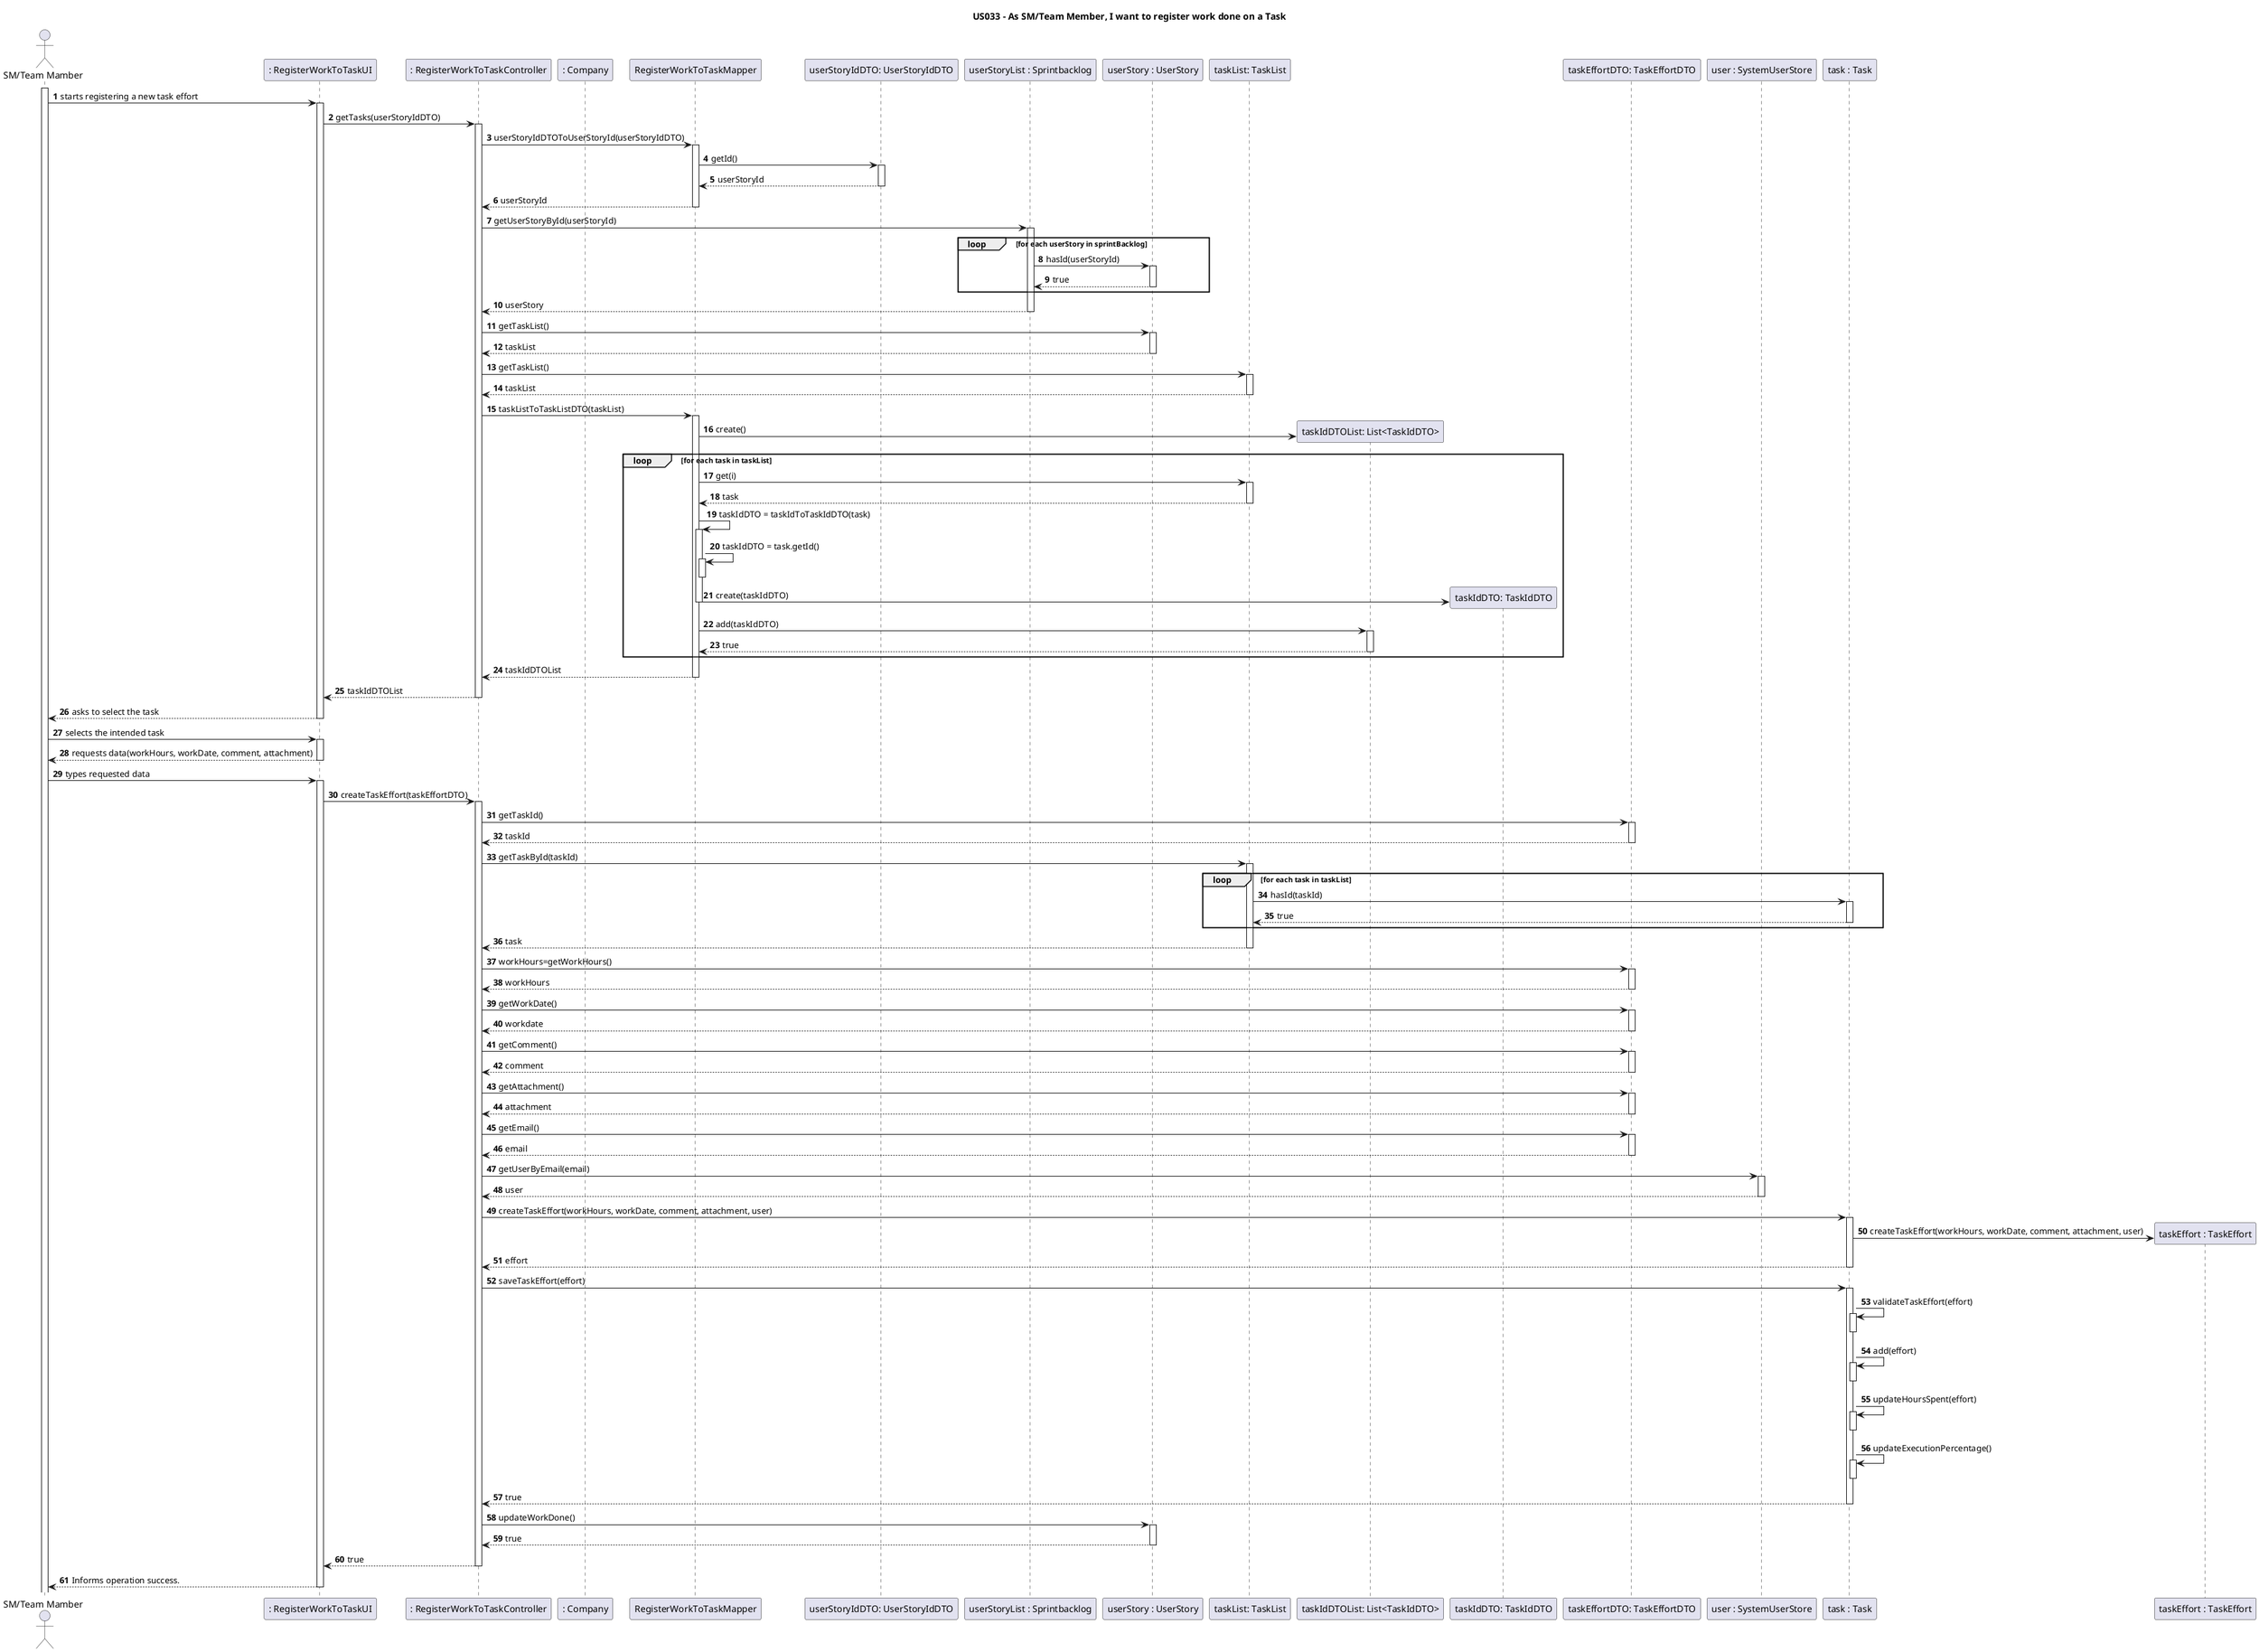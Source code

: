 @startuml
'https://plantuml.com/sequence-diagram

title US033 - As SM/Team Member, I want to register work done on a Task

autoactivate on
autonumber

actor "SM/Team Mamber" as User
participant ": RegisterWorkToTaskUI" as Ui
participant ": RegisterWorkToTaskController" as Ctrl
participant ": Company" as company
participant "RegisterWorkToTaskMapper" as mapper
participant "userStoryIdDTO: UserStoryIdDTO" as userStoryIdDTO
participant "userStoryList : Sprintbacklog" as sprintBacklog
participant "userStory : UserStory" as userStory
participant "taskList: TaskList" as taskList
participant "taskIdDTOList: List<TaskIdDTO>" as taskIdDTOList
participant "taskIdDTO: TaskIdDTO" as taskIdDTO
participant "taskEffortDTO: TaskEffortDTO" as effortDTO
participant "user : SystemUserStore" as userStore
participant "task : Task" as task
participant "taskEffort : TaskEffort" as effort

activate User

User->Ui : starts registering a new task effort
Ui->Ctrl: getTasks(userStoryIdDTO)
Ctrl->mapper: userStoryIdDTOToUserStoryId(userStoryIdDTO)
mapper->userStoryIdDTO: getId()
userStoryIdDTO-->mapper: userStoryId
mapper-->Ctrl: userStoryId
Ctrl->sprintBacklog: getUserStoryById(userStoryId)
loop for each userStory in sprintBacklog
sprintBacklog->userStory: hasId(userStoryId)
userStory-->sprintBacklog: true
end
sprintBacklog-->Ctrl: userStory

Ctrl->userStory: getTaskList()
userStory-->Ctrl: taskList
Ctrl->taskList: getTaskList()
taskList-->Ctrl: taskList

Ctrl->mapper: taskListToTaskListDTO(taskList)
mapper->taskIdDTOList **: create()
loop for each task in taskList
mapper->taskList: get(i)
taskList-->mapper: task
mapper->mapper: taskIdDTO = taskIdToTaskIdDTO(task)
mapper->mapper:taskIdDTO = task.getId()
deactivate mapper
mapper->taskIdDTO**: create(taskIdDTO)
deactivate mapper
mapper->taskIdDTOList: add(taskIdDTO)
taskIdDTOList-->mapper: true
end
mapper-->Ctrl: taskIdDTOList
Ctrl-->Ui: taskIdDTOList
Ui-->User: asks to select the task

User -> Ui: selects the intended task
Ui-->User: requests data(workHours, workDate, comment, attachment)
User -> Ui: types requested data
Ui -> Ctrl: createTaskEffort(taskEffortDTO)
Ctrl->effortDTO: getTaskId()
effortDTO-->Ctrl: taskId
Ctrl->taskList: getTaskById(taskId)
loop for each task in taskList
taskList->task: hasId(taskId)
task-->taskList: true
end
taskList-->Ctrl: task
Ctrl->effortDTO: workHours=getWorkHours()
effortDTO-->Ctrl: workHours
Ctrl->effortDTO: getWorkDate()
effortDTO-->Ctrl: workdate
Ctrl->effortDTO: getComment()
effortDTO-->Ctrl: comment
Ctrl->effortDTO: getAttachment()
effortDTO-->Ctrl: attachment
Ctrl->effortDTO: getEmail()
effortDTO-->Ctrl: email
Ctrl->userStore: getUserByEmail(email)
userStore-->Ctrl: user
Ctrl->task:createTaskEffort(workHours, workDate, comment, attachment, user)
task->effort **: createTaskEffort(workHours, workDate, comment, attachment, user)
task-->Ctrl: effort
Ctrl -> task: saveTaskEffort(effort)
task -> task: validateTaskEffort(effort)
deactivate task
task -> task: add(effort)
deactivate task
task -> task: updateHoursSpent(effort)
deactivate task
task -> task: updateExecutionPercentage()
deactivate task
task-->Ctrl: true
Ctrl -> userStory: updateWorkDone()
userStory-->Ctrl: true
Ctrl-->Ui : true

Ui-->User : Informs operation success.
@enduml